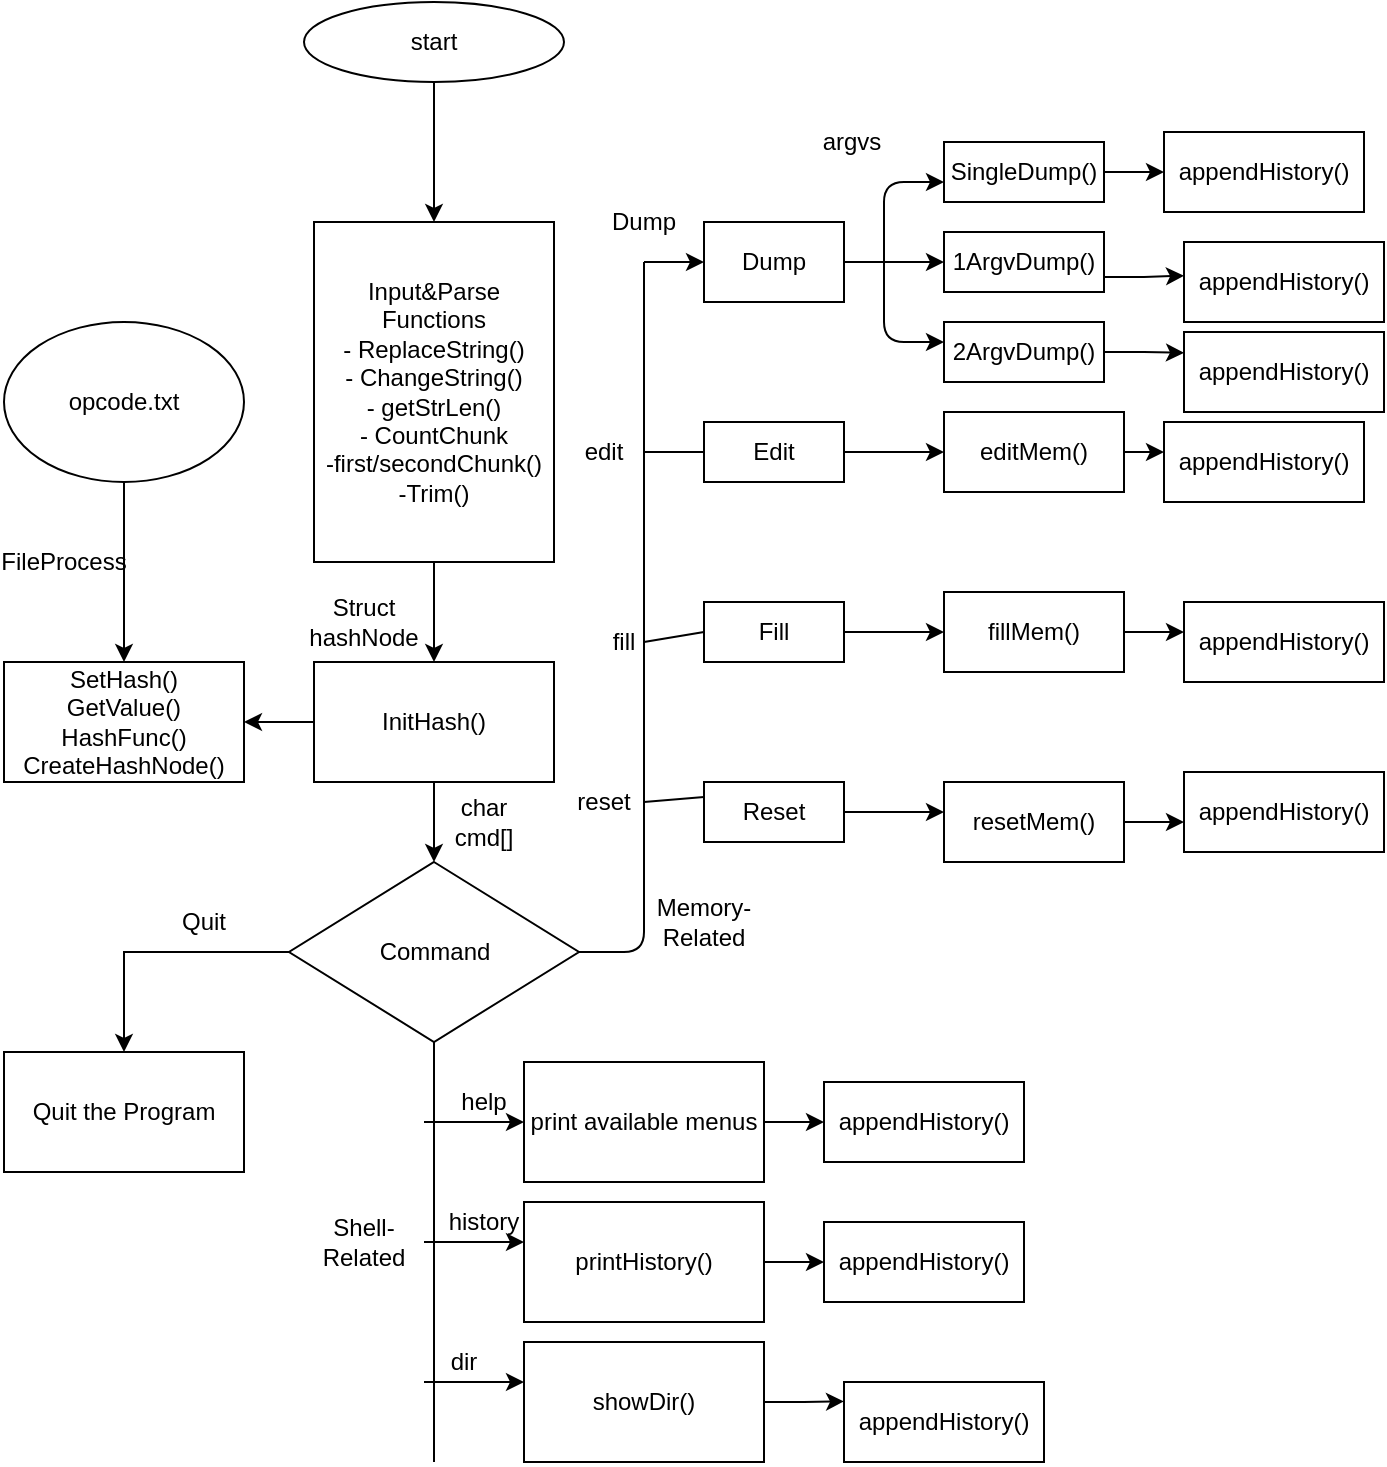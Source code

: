 <mxfile version="14.4.9" type="device"><diagram id="Ahkf8b5Z0E3s5sETgOEN" name="Page-1"><mxGraphModel dx="657" dy="1186" grid="1" gridSize="10" guides="1" tooltips="1" connect="1" arrows="1" fold="1" page="1" pageScale="1" pageWidth="827" pageHeight="1169" math="0" shadow="0"><root><mxCell id="0"/><mxCell id="1" parent="0"/><mxCell id="PMDcVsGPhyKVILgtdAZB-3" value="" style="edgeStyle=orthogonalEdgeStyle;rounded=0;orthogonalLoop=1;jettySize=auto;html=1;" edge="1" parent="1" source="PMDcVsGPhyKVILgtdAZB-1" target="PMDcVsGPhyKVILgtdAZB-2"><mxGeometry relative="1" as="geometry"/></mxCell><mxCell id="PMDcVsGPhyKVILgtdAZB-1" value="start" style="ellipse;whiteSpace=wrap;html=1;" vertex="1" parent="1"><mxGeometry x="160" width="130" height="40" as="geometry"/></mxCell><mxCell id="PMDcVsGPhyKVILgtdAZB-5" value="" style="edgeStyle=orthogonalEdgeStyle;rounded=0;orthogonalLoop=1;jettySize=auto;html=1;" edge="1" parent="1" source="PMDcVsGPhyKVILgtdAZB-2" target="PMDcVsGPhyKVILgtdAZB-4"><mxGeometry relative="1" as="geometry"/></mxCell><mxCell id="PMDcVsGPhyKVILgtdAZB-2" value="Input&amp;amp;Parse&lt;br&gt;Functions&lt;br&gt;- ReplaceString()&lt;br&gt;- ChangeString()&lt;br&gt;- getStrLen()&lt;br&gt;- CountChunk&lt;br&gt;-first/secondChunk()&lt;br&gt;-Trim()" style="whiteSpace=wrap;html=1;" vertex="1" parent="1"><mxGeometry x="165" y="110" width="120" height="170" as="geometry"/></mxCell><mxCell id="PMDcVsGPhyKVILgtdAZB-9" value="" style="edgeStyle=orthogonalEdgeStyle;rounded=0;orthogonalLoop=1;jettySize=auto;html=1;" edge="1" parent="1" source="PMDcVsGPhyKVILgtdAZB-4" target="PMDcVsGPhyKVILgtdAZB-7"><mxGeometry relative="1" as="geometry"/></mxCell><mxCell id="PMDcVsGPhyKVILgtdAZB-11" value="" style="edgeStyle=orthogonalEdgeStyle;rounded=0;orthogonalLoop=1;jettySize=auto;html=1;" edge="1" parent="1" source="PMDcVsGPhyKVILgtdAZB-4" target="PMDcVsGPhyKVILgtdAZB-10"><mxGeometry relative="1" as="geometry"/></mxCell><mxCell id="PMDcVsGPhyKVILgtdAZB-4" value="InitHash()" style="whiteSpace=wrap;html=1;" vertex="1" parent="1"><mxGeometry x="165" y="330" width="120" height="60" as="geometry"/></mxCell><mxCell id="PMDcVsGPhyKVILgtdAZB-8" value="" style="edgeStyle=orthogonalEdgeStyle;rounded=0;orthogonalLoop=1;jettySize=auto;html=1;" edge="1" parent="1" source="PMDcVsGPhyKVILgtdAZB-6" target="PMDcVsGPhyKVILgtdAZB-7"><mxGeometry relative="1" as="geometry"/></mxCell><mxCell id="PMDcVsGPhyKVILgtdAZB-6" value="opcode.txt" style="ellipse;whiteSpace=wrap;html=1;" vertex="1" parent="1"><mxGeometry x="10" y="160" width="120" height="80" as="geometry"/></mxCell><mxCell id="PMDcVsGPhyKVILgtdAZB-7" value="SetHash()&lt;br&gt;GetValue()&lt;br&gt;HashFunc()&lt;br&gt;CreateHashNode()" style="whiteSpace=wrap;html=1;" vertex="1" parent="1"><mxGeometry x="10" y="330" width="120" height="60" as="geometry"/></mxCell><mxCell id="PMDcVsGPhyKVILgtdAZB-13" value="" style="edgeStyle=orthogonalEdgeStyle;rounded=0;orthogonalLoop=1;jettySize=auto;html=1;" edge="1" parent="1" source="PMDcVsGPhyKVILgtdAZB-10" target="PMDcVsGPhyKVILgtdAZB-12"><mxGeometry relative="1" as="geometry"/></mxCell><mxCell id="PMDcVsGPhyKVILgtdAZB-10" value="Command" style="rhombus;whiteSpace=wrap;html=1;" vertex="1" parent="1"><mxGeometry x="152.5" y="430" width="145" height="90" as="geometry"/></mxCell><mxCell id="PMDcVsGPhyKVILgtdAZB-12" value="Quit the Program" style="whiteSpace=wrap;html=1;" vertex="1" parent="1"><mxGeometry x="10" y="525" width="120" height="60" as="geometry"/></mxCell><mxCell id="PMDcVsGPhyKVILgtdAZB-17" value="" style="endArrow=none;html=1;exitX=0.5;exitY=1;exitDx=0;exitDy=0;" edge="1" parent="1" source="PMDcVsGPhyKVILgtdAZB-10"><mxGeometry width="50" height="50" relative="1" as="geometry"><mxPoint x="220" y="480" as="sourcePoint"/><mxPoint x="225" y="730" as="targetPoint"/></mxGeometry></mxCell><mxCell id="PMDcVsGPhyKVILgtdAZB-18" value="" style="endArrow=classic;html=1;" edge="1" parent="1"><mxGeometry width="50" height="50" relative="1" as="geometry"><mxPoint x="220" y="560" as="sourcePoint"/><mxPoint x="270" y="560" as="targetPoint"/></mxGeometry></mxCell><mxCell id="PMDcVsGPhyKVILgtdAZB-19" value="" style="endArrow=classic;html=1;" edge="1" parent="1"><mxGeometry width="50" height="50" relative="1" as="geometry"><mxPoint x="220" y="620" as="sourcePoint"/><mxPoint x="270" y="620" as="targetPoint"/></mxGeometry></mxCell><mxCell id="PMDcVsGPhyKVILgtdAZB-20" value="" style="endArrow=classic;html=1;" edge="1" parent="1"><mxGeometry width="50" height="50" relative="1" as="geometry"><mxPoint x="220" y="690" as="sourcePoint"/><mxPoint x="270" y="690" as="targetPoint"/></mxGeometry></mxCell><mxCell id="PMDcVsGPhyKVILgtdAZB-75" style="edgeStyle=orthogonalEdgeStyle;rounded=0;orthogonalLoop=1;jettySize=auto;html=1;exitX=1;exitY=0.5;exitDx=0;exitDy=0;" edge="1" parent="1" source="PMDcVsGPhyKVILgtdAZB-21"><mxGeometry relative="1" as="geometry"><mxPoint x="420" y="559.714" as="targetPoint"/></mxGeometry></mxCell><mxCell id="PMDcVsGPhyKVILgtdAZB-21" value="print available menus" style="rounded=0;whiteSpace=wrap;html=1;" vertex="1" parent="1"><mxGeometry x="270" y="530" width="120" height="60" as="geometry"/></mxCell><mxCell id="PMDcVsGPhyKVILgtdAZB-76" style="edgeStyle=orthogonalEdgeStyle;rounded=0;orthogonalLoop=1;jettySize=auto;html=1;exitX=1;exitY=0.5;exitDx=0;exitDy=0;" edge="1" parent="1" source="PMDcVsGPhyKVILgtdAZB-22"><mxGeometry relative="1" as="geometry"><mxPoint x="420" y="629.714" as="targetPoint"/></mxGeometry></mxCell><mxCell id="PMDcVsGPhyKVILgtdAZB-22" value="printHistory()" style="rounded=0;whiteSpace=wrap;html=1;" vertex="1" parent="1"><mxGeometry x="270" y="600" width="120" height="60" as="geometry"/></mxCell><mxCell id="PMDcVsGPhyKVILgtdAZB-77" style="edgeStyle=orthogonalEdgeStyle;rounded=0;orthogonalLoop=1;jettySize=auto;html=1;exitX=1;exitY=0.5;exitDx=0;exitDy=0;" edge="1" parent="1" source="PMDcVsGPhyKVILgtdAZB-23"><mxGeometry relative="1" as="geometry"><mxPoint x="430" y="699.714" as="targetPoint"/></mxGeometry></mxCell><mxCell id="PMDcVsGPhyKVILgtdAZB-23" value="showDir()" style="rounded=0;whiteSpace=wrap;html=1;" vertex="1" parent="1"><mxGeometry x="270" y="670" width="120" height="60" as="geometry"/></mxCell><mxCell id="PMDcVsGPhyKVILgtdAZB-24" value="Quit" style="text;html=1;strokeColor=none;fillColor=none;align=center;verticalAlign=middle;whiteSpace=wrap;rounded=0;" vertex="1" parent="1"><mxGeometry x="90" y="450" width="40" height="20" as="geometry"/></mxCell><mxCell id="PMDcVsGPhyKVILgtdAZB-25" value="FileProcess" style="text;html=1;strokeColor=none;fillColor=none;align=center;verticalAlign=middle;whiteSpace=wrap;rounded=0;" vertex="1" parent="1"><mxGeometry x="20" y="270" width="40" height="20" as="geometry"/></mxCell><mxCell id="PMDcVsGPhyKVILgtdAZB-26" value="Struct hashNode" style="text;html=1;strokeColor=none;fillColor=none;align=center;verticalAlign=middle;whiteSpace=wrap;rounded=0;" vertex="1" parent="1"><mxGeometry x="170" y="300" width="40" height="20" as="geometry"/></mxCell><mxCell id="PMDcVsGPhyKVILgtdAZB-27" value="help" style="text;html=1;strokeColor=none;fillColor=none;align=center;verticalAlign=middle;whiteSpace=wrap;rounded=0;" vertex="1" parent="1"><mxGeometry x="230" y="540" width="40" height="20" as="geometry"/></mxCell><mxCell id="PMDcVsGPhyKVILgtdAZB-28" value="char cmd[]" style="text;html=1;strokeColor=none;fillColor=none;align=center;verticalAlign=middle;whiteSpace=wrap;rounded=0;" vertex="1" parent="1"><mxGeometry x="230" y="400" width="40" height="20" as="geometry"/></mxCell><mxCell id="PMDcVsGPhyKVILgtdAZB-29" value="history" style="text;html=1;strokeColor=none;fillColor=none;align=center;verticalAlign=middle;whiteSpace=wrap;rounded=0;" vertex="1" parent="1"><mxGeometry x="230" y="600" width="40" height="20" as="geometry"/></mxCell><mxCell id="PMDcVsGPhyKVILgtdAZB-31" value="dir" style="text;html=1;strokeColor=none;fillColor=none;align=center;verticalAlign=middle;whiteSpace=wrap;rounded=0;" vertex="1" parent="1"><mxGeometry x="220" y="670" width="40" height="20" as="geometry"/></mxCell><mxCell id="PMDcVsGPhyKVILgtdAZB-32" value="Shell-Related" style="text;html=1;strokeColor=none;fillColor=none;align=center;verticalAlign=middle;whiteSpace=wrap;rounded=0;" vertex="1" parent="1"><mxGeometry x="170" y="610" width="40" height="20" as="geometry"/></mxCell><mxCell id="PMDcVsGPhyKVILgtdAZB-35" value="" style="endArrow=none;html=1;exitX=1;exitY=0.5;exitDx=0;exitDy=0;" edge="1" parent="1" source="PMDcVsGPhyKVILgtdAZB-10"><mxGeometry width="50" height="50" relative="1" as="geometry"><mxPoint x="290" y="360" as="sourcePoint"/><mxPoint x="330" y="130" as="targetPoint"/><Array as="points"><mxPoint x="330" y="475"/></Array></mxGeometry></mxCell><mxCell id="PMDcVsGPhyKVILgtdAZB-37" value="" style="endArrow=classic;html=1;" edge="1" parent="1"><mxGeometry width="50" height="50" relative="1" as="geometry"><mxPoint x="330" y="130" as="sourcePoint"/><mxPoint x="360" y="130" as="targetPoint"/></mxGeometry></mxCell><mxCell id="PMDcVsGPhyKVILgtdAZB-38" value="Memory-Related" style="text;html=1;strokeColor=none;fillColor=none;align=center;verticalAlign=middle;whiteSpace=wrap;rounded=0;" vertex="1" parent="1"><mxGeometry x="340" y="450" width="40" height="20" as="geometry"/></mxCell><mxCell id="PMDcVsGPhyKVILgtdAZB-44" style="edgeStyle=orthogonalEdgeStyle;rounded=0;orthogonalLoop=1;jettySize=auto;html=1;exitX=1;exitY=0.5;exitDx=0;exitDy=0;" edge="1" parent="1" source="PMDcVsGPhyKVILgtdAZB-39"><mxGeometry relative="1" as="geometry"><mxPoint x="480" y="130" as="targetPoint"/></mxGeometry></mxCell><mxCell id="PMDcVsGPhyKVILgtdAZB-39" value="Dump" style="rounded=0;whiteSpace=wrap;html=1;" vertex="1" parent="1"><mxGeometry x="360" y="110" width="70" height="40" as="geometry"/></mxCell><mxCell id="PMDcVsGPhyKVILgtdAZB-45" style="edgeStyle=orthogonalEdgeStyle;rounded=0;orthogonalLoop=1;jettySize=auto;html=1;exitX=1;exitY=0.5;exitDx=0;exitDy=0;" edge="1" parent="1" source="PMDcVsGPhyKVILgtdAZB-40"><mxGeometry relative="1" as="geometry"><mxPoint x="480" y="225" as="targetPoint"/></mxGeometry></mxCell><mxCell id="PMDcVsGPhyKVILgtdAZB-40" value="Edit" style="rounded=0;whiteSpace=wrap;html=1;" vertex="1" parent="1"><mxGeometry x="360" y="210" width="70" height="30" as="geometry"/></mxCell><mxCell id="PMDcVsGPhyKVILgtdAZB-46" style="edgeStyle=orthogonalEdgeStyle;rounded=0;orthogonalLoop=1;jettySize=auto;html=1;exitX=1;exitY=0.5;exitDx=0;exitDy=0;" edge="1" parent="1" source="PMDcVsGPhyKVILgtdAZB-42"><mxGeometry relative="1" as="geometry"><mxPoint x="480" y="315" as="targetPoint"/></mxGeometry></mxCell><mxCell id="PMDcVsGPhyKVILgtdAZB-42" value="Fill" style="rounded=0;whiteSpace=wrap;html=1;" vertex="1" parent="1"><mxGeometry x="360" y="300" width="70" height="30" as="geometry"/></mxCell><mxCell id="PMDcVsGPhyKVILgtdAZB-47" style="edgeStyle=orthogonalEdgeStyle;rounded=0;orthogonalLoop=1;jettySize=auto;html=1;exitX=1;exitY=0.5;exitDx=0;exitDy=0;" edge="1" parent="1" source="PMDcVsGPhyKVILgtdAZB-43"><mxGeometry relative="1" as="geometry"><mxPoint x="480" y="405" as="targetPoint"/></mxGeometry></mxCell><mxCell id="PMDcVsGPhyKVILgtdAZB-43" value="Reset" style="rounded=0;whiteSpace=wrap;html=1;" vertex="1" parent="1"><mxGeometry x="360" y="390" width="70" height="30" as="geometry"/></mxCell><mxCell id="PMDcVsGPhyKVILgtdAZB-48" value="" style="endArrow=none;html=1;entryX=0;entryY=0.25;entryDx=0;entryDy=0;" edge="1" parent="1" target="PMDcVsGPhyKVILgtdAZB-43"><mxGeometry width="50" height="50" relative="1" as="geometry"><mxPoint x="330" y="400" as="sourcePoint"/><mxPoint x="350" y="300" as="targetPoint"/></mxGeometry></mxCell><mxCell id="PMDcVsGPhyKVILgtdAZB-49" value="" style="endArrow=none;html=1;entryX=0;entryY=0.5;entryDx=0;entryDy=0;" edge="1" parent="1" target="PMDcVsGPhyKVILgtdAZB-42"><mxGeometry width="50" height="50" relative="1" as="geometry"><mxPoint x="330" y="320" as="sourcePoint"/><mxPoint x="350" y="300" as="targetPoint"/></mxGeometry></mxCell><mxCell id="PMDcVsGPhyKVILgtdAZB-50" value="" style="endArrow=none;html=1;entryX=0;entryY=0.5;entryDx=0;entryDy=0;" edge="1" parent="1" target="PMDcVsGPhyKVILgtdAZB-40"><mxGeometry width="50" height="50" relative="1" as="geometry"><mxPoint x="330" y="225" as="sourcePoint"/><mxPoint x="380" y="175" as="targetPoint"/></mxGeometry></mxCell><mxCell id="PMDcVsGPhyKVILgtdAZB-51" value="Dump" style="text;html=1;strokeColor=none;fillColor=none;align=center;verticalAlign=middle;whiteSpace=wrap;rounded=0;" vertex="1" parent="1"><mxGeometry x="310" y="100" width="40" height="20" as="geometry"/></mxCell><mxCell id="PMDcVsGPhyKVILgtdAZB-52" value="edit" style="text;html=1;strokeColor=none;fillColor=none;align=center;verticalAlign=middle;whiteSpace=wrap;rounded=0;" vertex="1" parent="1"><mxGeometry x="290" y="215" width="40" height="20" as="geometry"/></mxCell><mxCell id="PMDcVsGPhyKVILgtdAZB-53" value="fill" style="text;html=1;strokeColor=none;fillColor=none;align=center;verticalAlign=middle;whiteSpace=wrap;rounded=0;" vertex="1" parent="1"><mxGeometry x="300" y="310" width="40" height="20" as="geometry"/></mxCell><mxCell id="PMDcVsGPhyKVILgtdAZB-54" value="reset" style="text;html=1;strokeColor=none;fillColor=none;align=center;verticalAlign=middle;whiteSpace=wrap;rounded=0;" vertex="1" parent="1"><mxGeometry x="290" y="390" width="40" height="20" as="geometry"/></mxCell><mxCell id="PMDcVsGPhyKVILgtdAZB-56" value="" style="endArrow=classic;html=1;" edge="1" parent="1"><mxGeometry width="50" height="50" relative="1" as="geometry"><mxPoint x="450" y="130" as="sourcePoint"/><mxPoint x="480" y="90" as="targetPoint"/><Array as="points"><mxPoint x="450" y="90"/></Array></mxGeometry></mxCell><mxCell id="PMDcVsGPhyKVILgtdAZB-58" value="" style="endArrow=classic;html=1;" edge="1" parent="1"><mxGeometry width="50" height="50" relative="1" as="geometry"><mxPoint x="450" y="130" as="sourcePoint"/><mxPoint x="480" y="170" as="targetPoint"/><Array as="points"><mxPoint x="450" y="170"/></Array></mxGeometry></mxCell><mxCell id="PMDcVsGPhyKVILgtdAZB-59" value="argvs" style="text;html=1;strokeColor=none;fillColor=none;align=center;verticalAlign=middle;whiteSpace=wrap;rounded=0;" vertex="1" parent="1"><mxGeometry x="414" y="60" width="40" height="20" as="geometry"/></mxCell><mxCell id="PMDcVsGPhyKVILgtdAZB-71" style="edgeStyle=orthogonalEdgeStyle;rounded=0;orthogonalLoop=1;jettySize=auto;html=1;exitX=1;exitY=0.5;exitDx=0;exitDy=0;" edge="1" parent="1" source="PMDcVsGPhyKVILgtdAZB-60"><mxGeometry relative="1" as="geometry"><mxPoint x="590" y="85.429" as="targetPoint"/></mxGeometry></mxCell><mxCell id="PMDcVsGPhyKVILgtdAZB-60" value="SingleDump()" style="rounded=0;whiteSpace=wrap;html=1;" vertex="1" parent="1"><mxGeometry x="480" y="70" width="80" height="30" as="geometry"/></mxCell><mxCell id="PMDcVsGPhyKVILgtdAZB-70" style="edgeStyle=orthogonalEdgeStyle;rounded=0;orthogonalLoop=1;jettySize=auto;html=1;exitX=1;exitY=0.75;exitDx=0;exitDy=0;" edge="1" parent="1" source="PMDcVsGPhyKVILgtdAZB-61"><mxGeometry relative="1" as="geometry"><mxPoint x="600" y="136.857" as="targetPoint"/></mxGeometry></mxCell><mxCell id="PMDcVsGPhyKVILgtdAZB-61" value="1ArgvDump()" style="rounded=0;whiteSpace=wrap;html=1;" vertex="1" parent="1"><mxGeometry x="480" y="115" width="80" height="30" as="geometry"/></mxCell><mxCell id="PMDcVsGPhyKVILgtdAZB-81" style="edgeStyle=orthogonalEdgeStyle;rounded=0;orthogonalLoop=1;jettySize=auto;html=1;exitX=1;exitY=0.5;exitDx=0;exitDy=0;" edge="1" parent="1" source="PMDcVsGPhyKVILgtdAZB-62"><mxGeometry relative="1" as="geometry"><mxPoint x="600" y="175.429" as="targetPoint"/></mxGeometry></mxCell><mxCell id="PMDcVsGPhyKVILgtdAZB-62" value="2ArgvDump()" style="rounded=0;whiteSpace=wrap;html=1;" vertex="1" parent="1"><mxGeometry x="480" y="160" width="80" height="30" as="geometry"/></mxCell><mxCell id="PMDcVsGPhyKVILgtdAZB-72" style="edgeStyle=orthogonalEdgeStyle;rounded=0;orthogonalLoop=1;jettySize=auto;html=1;exitX=1;exitY=0.5;exitDx=0;exitDy=0;" edge="1" parent="1" source="PMDcVsGPhyKVILgtdAZB-63"><mxGeometry relative="1" as="geometry"><mxPoint x="590" y="225.429" as="targetPoint"/></mxGeometry></mxCell><mxCell id="PMDcVsGPhyKVILgtdAZB-63" value="editMem()" style="rounded=0;whiteSpace=wrap;html=1;" vertex="1" parent="1"><mxGeometry x="480" y="205" width="90" height="40" as="geometry"/></mxCell><mxCell id="PMDcVsGPhyKVILgtdAZB-73" style="edgeStyle=orthogonalEdgeStyle;rounded=0;orthogonalLoop=1;jettySize=auto;html=1;exitX=1;exitY=0.5;exitDx=0;exitDy=0;" edge="1" parent="1" source="PMDcVsGPhyKVILgtdAZB-64"><mxGeometry relative="1" as="geometry"><mxPoint x="600" y="315.429" as="targetPoint"/></mxGeometry></mxCell><mxCell id="PMDcVsGPhyKVILgtdAZB-64" value="fillMem()" style="rounded=0;whiteSpace=wrap;html=1;" vertex="1" parent="1"><mxGeometry x="480" y="295" width="90" height="40" as="geometry"/></mxCell><mxCell id="PMDcVsGPhyKVILgtdAZB-74" style="edgeStyle=orthogonalEdgeStyle;rounded=0;orthogonalLoop=1;jettySize=auto;html=1;exitX=1;exitY=0.5;exitDx=0;exitDy=0;" edge="1" parent="1" source="PMDcVsGPhyKVILgtdAZB-65"><mxGeometry relative="1" as="geometry"><mxPoint x="600" y="409.714" as="targetPoint"/></mxGeometry></mxCell><mxCell id="PMDcVsGPhyKVILgtdAZB-65" value="resetMem()" style="rounded=0;whiteSpace=wrap;html=1;" vertex="1" parent="1"><mxGeometry x="480" y="390" width="90" height="40" as="geometry"/></mxCell><mxCell id="PMDcVsGPhyKVILgtdAZB-78" value="appendHistory()" style="rounded=0;whiteSpace=wrap;html=1;" vertex="1" parent="1"><mxGeometry x="590" y="65" width="100" height="40" as="geometry"/></mxCell><mxCell id="PMDcVsGPhyKVILgtdAZB-79" value="appendHistory()" style="rounded=0;whiteSpace=wrap;html=1;" vertex="1" parent="1"><mxGeometry x="600" y="120" width="100" height="40" as="geometry"/></mxCell><mxCell id="PMDcVsGPhyKVILgtdAZB-80" value="appendHistory()" style="rounded=0;whiteSpace=wrap;html=1;" vertex="1" parent="1"><mxGeometry x="590" y="210" width="100" height="40" as="geometry"/></mxCell><mxCell id="PMDcVsGPhyKVILgtdAZB-82" value="appendHistory()" style="rounded=0;whiteSpace=wrap;html=1;" vertex="1" parent="1"><mxGeometry x="600" y="165" width="100" height="40" as="geometry"/></mxCell><mxCell id="PMDcVsGPhyKVILgtdAZB-83" value="appendHistory()" style="rounded=0;whiteSpace=wrap;html=1;" vertex="1" parent="1"><mxGeometry x="600" y="300" width="100" height="40" as="geometry"/></mxCell><mxCell id="PMDcVsGPhyKVILgtdAZB-84" value="appendHistory()" style="rounded=0;whiteSpace=wrap;html=1;" vertex="1" parent="1"><mxGeometry x="600" y="385" width="100" height="40" as="geometry"/></mxCell><mxCell id="PMDcVsGPhyKVILgtdAZB-85" value="appendHistory()" style="rounded=0;whiteSpace=wrap;html=1;" vertex="1" parent="1"><mxGeometry x="420" y="540" width="100" height="40" as="geometry"/></mxCell><mxCell id="PMDcVsGPhyKVILgtdAZB-86" value="appendHistory()" style="rounded=0;whiteSpace=wrap;html=1;" vertex="1" parent="1"><mxGeometry x="420" y="610" width="100" height="40" as="geometry"/></mxCell><mxCell id="PMDcVsGPhyKVILgtdAZB-87" value="appendHistory()" style="rounded=0;whiteSpace=wrap;html=1;" vertex="1" parent="1"><mxGeometry x="430" y="690" width="100" height="40" as="geometry"/></mxCell></root></mxGraphModel></diagram></mxfile>